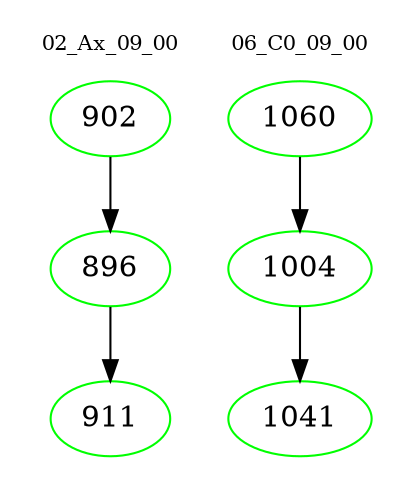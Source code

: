 digraph{
subgraph cluster_0 {
color = white
label = "02_Ax_09_00";
fontsize=10;
T0_902 [label="902", color="green"]
T0_902 -> T0_896 [color="black"]
T0_896 [label="896", color="green"]
T0_896 -> T0_911 [color="black"]
T0_911 [label="911", color="green"]
}
subgraph cluster_1 {
color = white
label = "06_C0_09_00";
fontsize=10;
T1_1060 [label="1060", color="green"]
T1_1060 -> T1_1004 [color="black"]
T1_1004 [label="1004", color="green"]
T1_1004 -> T1_1041 [color="black"]
T1_1041 [label="1041", color="green"]
}
}
